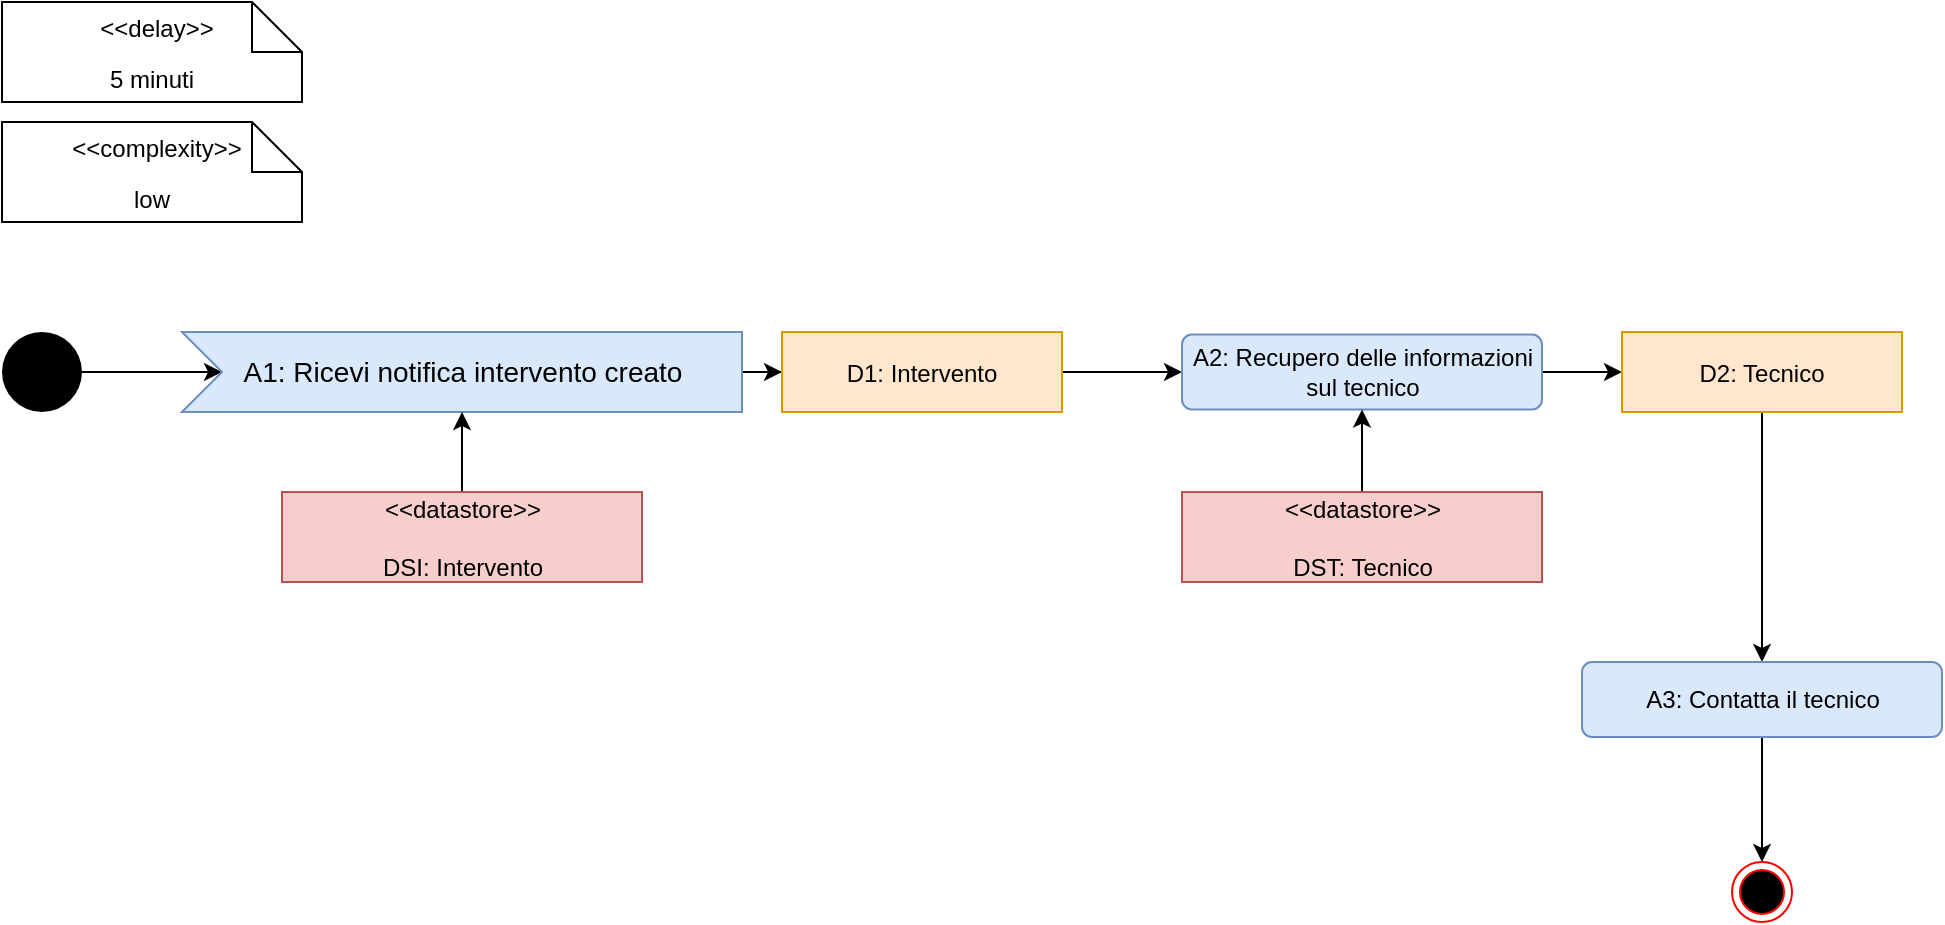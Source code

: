 <mxfile version="20.3.0" type="device"><diagram id="-QNhLJUql12Yuc1ZHukt" name="Pagina-1"><mxGraphModel dx="1422" dy="865" grid="1" gridSize="10" guides="1" tooltips="1" connect="1" arrows="1" fold="1" page="1" pageScale="1" pageWidth="1169" pageHeight="827" math="0" shadow="0"><root><mxCell id="0"/><mxCell id="1" parent="0"/><mxCell id="1Rh_PQhBwLaXCT9nmxZn-1" style="edgeStyle=orthogonalEdgeStyle;rounded=0;orthogonalLoop=1;jettySize=auto;html=1;entryX=0;entryY=0;entryDx=20;entryDy=20;entryPerimeter=0;" parent="1" source="1Rh_PQhBwLaXCT9nmxZn-2" target="1Rh_PQhBwLaXCT9nmxZn-4" edge="1"><mxGeometry relative="1" as="geometry"><mxPoint x="150" y="205" as="targetPoint"/></mxGeometry></mxCell><mxCell id="1Rh_PQhBwLaXCT9nmxZn-2" value="" style="ellipse;fillColor=#000000;strokeColor=none;" parent="1" vertex="1"><mxGeometry x="50" y="185" width="40" height="40" as="geometry"/></mxCell><mxCell id="1Rh_PQhBwLaXCT9nmxZn-3" style="edgeStyle=orthogonalEdgeStyle;rounded=0;orthogonalLoop=1;jettySize=auto;html=1;entryX=0;entryY=0.5;entryDx=0;entryDy=0;exitX=0;exitY=0;exitDx=20;exitDy=20;exitPerimeter=0;" parent="1" source="1Rh_PQhBwLaXCT9nmxZn-4" target="1Rh_PQhBwLaXCT9nmxZn-8" edge="1"><mxGeometry relative="1" as="geometry"/></mxCell><mxCell id="1Rh_PQhBwLaXCT9nmxZn-4" value="A1: Ricevi notifica intervento creato" style="html=1;shape=mxgraph.infographic.ribbonSimple;notch1=20;notch2=0;align=center;verticalAlign=middle;fontSize=14;fontStyle=0;flipH=0;fillColor=#dae8fc;strokeColor=#6c8ebf;" parent="1" vertex="1"><mxGeometry x="140" y="185" width="280" height="40" as="geometry"/></mxCell><mxCell id="1Rh_PQhBwLaXCT9nmxZn-5" value="low" style="shape=note2;boundedLbl=1;whiteSpace=wrap;html=1;size=25;verticalAlign=top;align=center;" parent="1" vertex="1"><mxGeometry x="50" y="80" width="150" height="50" as="geometry"/></mxCell><mxCell id="1Rh_PQhBwLaXCT9nmxZn-6" value="&lt;&lt;complexity&gt;&gt;" style="resizeWidth=1;part=1;strokeColor=none;fillColor=none;align=center;spacingLeft=5;" parent="1Rh_PQhBwLaXCT9nmxZn-5" vertex="1"><mxGeometry width="150" height="25" relative="1" as="geometry"/></mxCell><mxCell id="1Rh_PQhBwLaXCT9nmxZn-7" style="edgeStyle=orthogonalEdgeStyle;rounded=0;orthogonalLoop=1;jettySize=auto;html=1;entryX=0;entryY=0.5;entryDx=0;entryDy=0;" parent="1" source="1Rh_PQhBwLaXCT9nmxZn-8" target="1Rh_PQhBwLaXCT9nmxZn-20" edge="1"><mxGeometry relative="1" as="geometry"><mxPoint x="630" y="205.0" as="targetPoint"/></mxGeometry></mxCell><mxCell id="1Rh_PQhBwLaXCT9nmxZn-8" value="D1: Intervento" style="text;align=center;verticalAlign=middle;dashed=0;fillColor=#ffe6cc;strokeColor=#d79b00;" parent="1" vertex="1"><mxGeometry x="440" y="185" width="140" height="40" as="geometry"/></mxCell><mxCell id="1Rh_PQhBwLaXCT9nmxZn-11" style="edgeStyle=orthogonalEdgeStyle;rounded=0;orthogonalLoop=1;jettySize=auto;html=1;entryX=0;entryY=0;entryDx=140;entryDy=40;entryPerimeter=0;" parent="1" source="1Rh_PQhBwLaXCT9nmxZn-12" target="1Rh_PQhBwLaXCT9nmxZn-4" edge="1"><mxGeometry relative="1" as="geometry"/></mxCell><mxCell id="1Rh_PQhBwLaXCT9nmxZn-12" value="&amp;lt;&amp;lt;datastore&amp;gt;&amp;gt;&lt;br&gt;&lt;br&gt;DSI: Intervento" style="text;html=1;align=center;verticalAlign=middle;dashed=0;fillColor=#f8cecc;strokeColor=#b85450;" parent="1" vertex="1"><mxGeometry x="190" y="265" width="180" height="45" as="geometry"/></mxCell><mxCell id="1Rh_PQhBwLaXCT9nmxZn-13" value="5 minuti" style="shape=note2;boundedLbl=1;whiteSpace=wrap;html=1;size=25;verticalAlign=top;align=center;" parent="1" vertex="1"><mxGeometry x="50" y="20" width="150" height="50" as="geometry"/></mxCell><mxCell id="1Rh_PQhBwLaXCT9nmxZn-14" value="&lt;&lt;delay&gt;&gt;" style="resizeWidth=1;part=1;strokeColor=none;fillColor=none;align=center;spacingLeft=5;" parent="1Rh_PQhBwLaXCT9nmxZn-13" vertex="1"><mxGeometry width="150" height="25" relative="1" as="geometry"/></mxCell><mxCell id="1Rh_PQhBwLaXCT9nmxZn-15" style="edgeStyle=orthogonalEdgeStyle;rounded=0;orthogonalLoop=1;jettySize=auto;html=1;exitX=0.5;exitY=1;exitDx=0;exitDy=0;dashed=1;endArrow=none;endFill=0;" parent="1Rh_PQhBwLaXCT9nmxZn-13" source="1Rh_PQhBwLaXCT9nmxZn-14" target="1Rh_PQhBwLaXCT9nmxZn-14" edge="1"><mxGeometry relative="1" as="geometry"/></mxCell><mxCell id="1Rh_PQhBwLaXCT9nmxZn-19" style="edgeStyle=orthogonalEdgeStyle;rounded=0;orthogonalLoop=1;jettySize=auto;html=1;entryX=0;entryY=0.5;entryDx=0;entryDy=0;" parent="1" source="1Rh_PQhBwLaXCT9nmxZn-20" target="1Rh_PQhBwLaXCT9nmxZn-46" edge="1"><mxGeometry relative="1" as="geometry"><mxPoint x="870.0" y="205.0" as="targetPoint"/></mxGeometry></mxCell><mxCell id="1Rh_PQhBwLaXCT9nmxZn-20" value="A2: Recupero delle informazioni &lt;br&gt;sul tecnico" style="html=1;align=center;verticalAlign=middle;rounded=1;absoluteArcSize=1;arcSize=10;dashed=0;fillColor=#dae8fc;strokeColor=#6c8ebf;" parent="1" vertex="1"><mxGeometry x="640" y="186.25" width="180" height="37.5" as="geometry"/></mxCell><mxCell id="1Rh_PQhBwLaXCT9nmxZn-40" value="&amp;lt;&amp;lt;datastore&amp;gt;&amp;gt;&lt;br&gt;&lt;br&gt;DSI: Intervento" style="text;html=1;align=center;verticalAlign=middle;dashed=0;fillColor=#f8cecc;strokeColor=#b85450;" parent="1" vertex="1"><mxGeometry x="190" y="265" width="180" height="45" as="geometry"/></mxCell><mxCell id="1Rh_PQhBwLaXCT9nmxZn-43" style="edgeStyle=orthogonalEdgeStyle;rounded=0;orthogonalLoop=1;jettySize=auto;html=1;" parent="1" source="1Rh_PQhBwLaXCT9nmxZn-42" target="1Rh_PQhBwLaXCT9nmxZn-20" edge="1"><mxGeometry relative="1" as="geometry"/></mxCell><mxCell id="1Rh_PQhBwLaXCT9nmxZn-42" value="&amp;lt;&amp;lt;datastore&amp;gt;&amp;gt;&lt;br&gt;&lt;br&gt;DST: Tecnico" style="text;html=1;align=center;verticalAlign=middle;dashed=0;fillColor=#f8cecc;strokeColor=#b85450;" parent="1" vertex="1"><mxGeometry x="640" y="265" width="180" height="45" as="geometry"/></mxCell><mxCell id="1Rh_PQhBwLaXCT9nmxZn-47" style="edgeStyle=orthogonalEdgeStyle;rounded=0;orthogonalLoop=1;jettySize=auto;html=1;entryX=0.5;entryY=0;entryDx=0;entryDy=0;" parent="1" source="1Rh_PQhBwLaXCT9nmxZn-46" target="1Rh_PQhBwLaXCT9nmxZn-48" edge="1"><mxGeometry relative="1" as="geometry"><mxPoint x="930" y="350" as="targetPoint"/></mxGeometry></mxCell><mxCell id="1Rh_PQhBwLaXCT9nmxZn-46" value="D2: Tecnico" style="text;align=center;verticalAlign=middle;dashed=0;fillColor=#ffe6cc;strokeColor=#d79b00;" parent="1" vertex="1"><mxGeometry x="860" y="185" width="140" height="40" as="geometry"/></mxCell><mxCell id="1Rh_PQhBwLaXCT9nmxZn-49" style="edgeStyle=orthogonalEdgeStyle;rounded=0;orthogonalLoop=1;jettySize=auto;html=1;entryX=0.5;entryY=0;entryDx=0;entryDy=0;" parent="1" source="1Rh_PQhBwLaXCT9nmxZn-48" target="1Rh_PQhBwLaXCT9nmxZn-50" edge="1"><mxGeometry relative="1" as="geometry"><mxPoint x="930" y="460.0" as="targetPoint"/></mxGeometry></mxCell><mxCell id="1Rh_PQhBwLaXCT9nmxZn-48" value="A3: Contatta il tecnico" style="html=1;align=center;verticalAlign=middle;rounded=1;absoluteArcSize=1;arcSize=10;dashed=0;fillColor=#dae8fc;strokeColor=#6c8ebf;" parent="1" vertex="1"><mxGeometry x="840" y="350" width="180" height="37.5" as="geometry"/></mxCell><mxCell id="1Rh_PQhBwLaXCT9nmxZn-50" value="" style="ellipse;html=1;shape=endState;fillColor=#000000;strokeColor=#ff0000;" parent="1" vertex="1"><mxGeometry x="915" y="450" width="30" height="30" as="geometry"/></mxCell></root></mxGraphModel></diagram></mxfile>